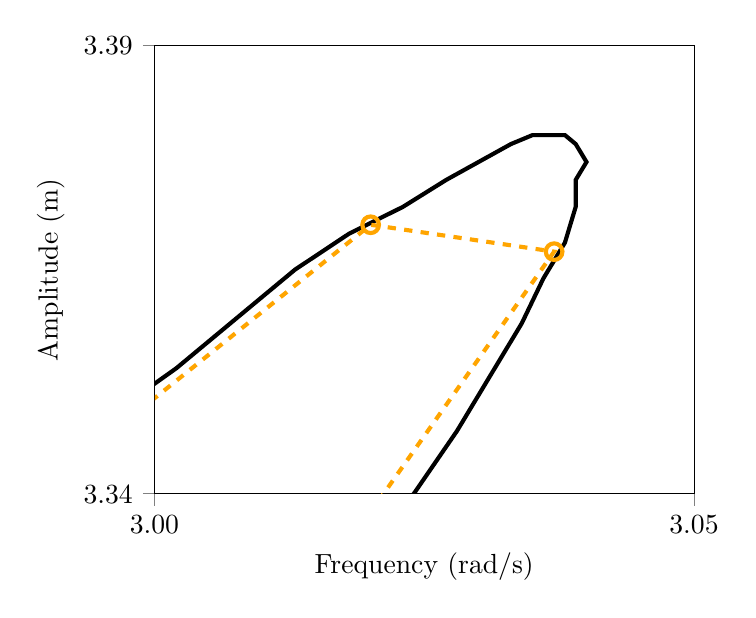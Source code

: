 % This file was created by matplotlib2tikz v0.6.13.
\begin{tikzpicture}

\definecolor{color0}{rgb}{1,0.647,0}

\begin{axis}[
xlabel={Frequency (rad/s)},
ylabel={Amplitude (m)},
xmin=3, xmax=3.05,
ymin=3.34, ymax=3.39,
xtick={3,3.05},
xticklabels={3.00,3.05},
ytick={3.34,3.39},
minor xtick={},
minor ytick={},
tick align=outside,
tick pos=left,
x grid style={lightgray!92.026!black},
y grid style={lightgray!92.026!black}
]
\addplot [line width=1.5pt, black, forget plot]
table {%
0.001 0.87
0.002 0.76
0.003 0.76
0.006 0.76
0.009 0.76
0.014 0.76
0.022 0.76
0.033 0.76
0.05 0.76
0.075 0.761
0.113 0.763
0.15 0.767
0.184 0.773
0.213 0.783
0.231 0.798
0.242 0.814
0.249 0.83
0.253 0.844
0.256 0.856
0.258 0.866
0.26 0.874
0.261 0.881
0.263 0.885
0.264 0.887
0.264 0.888
0.265 0.887
0.266 0.884
0.267 0.879
0.269 0.872
0.27 0.862
0.273 0.85
0.276 0.836
0.28 0.82
0.286 0.804
0.295 0.791
0.309 0.785
0.329 0.784
0.349 0.79
0.366 0.8
0.381 0.814
0.393 0.831
0.403 0.849
0.41 0.868
0.417 0.887
0.423 0.906
0.427 0.926
0.431 0.945
0.435 0.963
0.437 0.981
0.44 0.997
0.442 1.014
0.444 1.029
0.446 1.043
0.447 1.057
0.448 1.07
0.449 1.082
0.45 1.093
0.451 1.104
0.452 1.114
0.452 1.124
0.453 1.133
0.453 1.141
0.454 1.148
0.454 1.156
0.454 1.162
0.454 1.168
0.454 1.174
0.455 1.179
0.455 1.183
0.455 1.188
0.455 1.191
0.455 1.194
0.455 1.197
0.455 1.199
0.455 1.201
0.455 1.202
0.455 1.203
0.455 1.203
0.456 1.202
0.456 1.201
0.456 1.2
0.457 1.197
0.457 1.194
0.458 1.19
0.459 1.186
0.46 1.18
0.461 1.174
0.463 1.167
0.464 1.159
0.467 1.15
0.469 1.14
0.473 1.13
0.476 1.119
0.481 1.107
0.485 1.095
0.491 1.083
0.498 1.071
0.505 1.058
0.514 1.046
0.524 1.034
0.537 1.023
0.552 1.014
0.57 1.007
0.591 1.002
0.616 1.001
0.642 1.003
0.669 1.007
0.698 1.022
0.742 1.038
0.755 1.044
0.774 1.052
0.802 1.065
0.83 1.08
0.858 1.095
0.899 1.12
0.938 1.144
0.977 1.169
1.015 1.194
1.052 1.218
1.087 1.238
1.121 1.253
1.15 1.257
1.171 1.25
1.184 1.251
1.193 1.269
1.198 1.298
1.202 1.332
1.205 1.367
1.208 1.4
1.21 1.431
1.213 1.458
1.215 1.482
1.218 1.502
1.222 1.517
1.227 1.527
1.232 1.531
1.24 1.53
1.249 1.527
1.264 1.523
1.285 1.524
1.312 1.535
1.342 1.554
1.372 1.579
1.403 1.605
1.434 1.633
1.465 1.663
1.495 1.692
1.54 1.738
1.584 1.783
1.628 1.829
1.67 1.875
1.712 1.92
1.754 1.966
1.795 2.01
1.835 2.055
1.874 2.098
1.913 2.142
1.951 2.184
1.988 2.226
2.024 2.267
2.06 2.308
2.096 2.347
2.13 2.387
2.164 2.425
2.197 2.462
2.229 2.499
2.261 2.535
2.292 2.57
2.322 2.605
2.351 2.638
2.38 2.671
2.408 2.703
2.436 2.734
2.463 2.764
2.489 2.794
2.514 2.822
2.539 2.85
2.563 2.878
2.586 2.904
2.609 2.93
2.631 2.954
2.652 2.978
2.673 3.002
2.693 3.024
2.713 3.046
2.732 3.067
2.75 3.088
2.768 3.107
2.785 3.126
2.801 3.144
2.817 3.162
2.833 3.178
2.847 3.194
2.861 3.21
2.875 3.224
2.888 3.239
2.901 3.252
2.912 3.264
2.924 3.276
2.935 3.288
2.945 3.298
2.955 3.308
2.964 3.318
2.972 3.326
2.98 3.334
2.988 3.342
2.995 3.348
3.002 3.354
3.008 3.36
3.013 3.365
3.018 3.369
3.023 3.372
3.027 3.375
3.03 3.377
3.033 3.379
3.035 3.38
3.037 3.38
3.038 3.38
3.039 3.379
3.04 3.377
3.039 3.375
3.039 3.372
3.038 3.368
3.036 3.364
3.034 3.359
3.031 3.353
3.028 3.347
3.024 3.34
3.019 3.333
3.015 3.325
3.009 3.316
3.003 3.306
2.997 3.296
2.99 3.285
2.982 3.273
2.974 3.261
2.966 3.248
2.957 3.234
2.947 3.219
2.937 3.204
2.926 3.188
2.914 3.171
2.903 3.154
2.89 3.135
2.877 3.116
2.863 3.096
2.849 3.075
2.834 3.054
2.819 3.032
2.803 3.008
2.786 2.984
2.769 2.96
2.751 2.934
2.733 2.907
2.714 2.88
2.695 2.851
2.674 2.822
2.654 2.792
2.632 2.76
2.61 2.728
2.588 2.695
2.564 2.661
2.541 2.626
2.516 2.59
2.491 2.553
2.466 2.515
2.44 2.476
2.413 2.436
2.386 2.395
2.358 2.352
2.33 2.309
2.302 2.265
2.273 2.22
2.243 2.173
2.214 2.126
2.184 2.078
2.153 2.028
2.123 1.978
2.092 1.927
2.062 1.874
2.031 1.821
2.001 1.767
1.97 1.712
1.941 1.656
1.911 1.599
1.882 1.541
1.854 1.483
1.826 1.424
1.8 1.364
1.775 1.303
1.751 1.241
1.729 1.179
1.709 1.117
1.692 1.053
1.677 0.99
1.665 0.925
1.657 0.861
1.653 0.796
1.655 0.731
1.662 0.666
1.676 0.602
1.697 0.539
1.726 0.477
1.764 0.417
1.811 0.361
1.865 0.308
1.927 0.259
1.995 0.215
2.068 0.174
2.144 0.137
2.222 0.102
2.303 0.07
2.384 0.04
2.465 0.02
2.547 0.036
2.627 0.067
2.705 0.103
2.78 0.143
2.849 0.187
2.912 0.236
2.968 0.288
3.017 0.342
3.06 0.399
3.097 0.456
3.13 0.513
};
\addplot [line width=1.5pt, color0, dashed, mark=*, mark size=3, mark options={solid,fill opacity=0}, forget plot]
table {%
0.001 0.87
0.002 0.76
0.004 0.76
0.011 0.76
0.026 0.76
0.065 0.761
0.129 0.764
0.226 0.793
0.231 0.798
0.238 0.808
0.246 0.823
0.254 0.847
0.259 0.87
0.264 0.888
0.269 0.869
0.27 0.864
0.272 0.854
0.277 0.833
0.294 0.792
0.373 0.806
0.408 0.86
0.43 0.938
0.443 1.024
0.451 1.104
0.454 1.168
0.455 1.202
0.468 1.145
0.455 1.2
0.456 1.199
0.468 1.143
1.113 1.25
1.126 1.255
1.147 1.257
1.172 1.25
1.189 1.259
1.2 1.314
1.207 1.398
1.216 1.485
1.238 1.531
1.373 1.579
1.483 1.68
1.657 1.861
1.926 2.156
2.219 2.488
2.518 2.827
2.766 3.105
2.931 3.284
3.02 3.37
3.037 3.367
2.982 3.273
2.852 3.079
2.642 2.775
2.35 2.34
1.992 1.751
1.682 1.015
2.091 0.162
3.032 0.361
3.489 1.369
};


\end{axis}

\end{tikzpicture}
